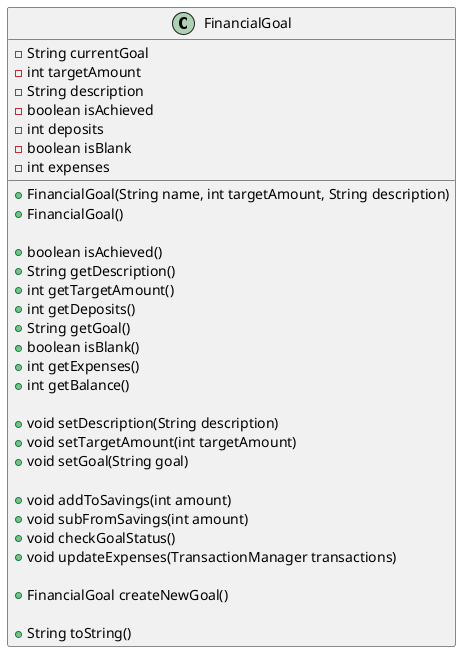 @startuml
    class FinancialGoal {
        - String currentGoal
        - int targetAmount
        - String description
        - boolean isAchieved
        - int deposits
        - boolean isBlank
        - int expenses

        + FinancialGoal(String name, int targetAmount, String description)
        + FinancialGoal()

        + boolean isAchieved()
        + String getDescription()
        + int getTargetAmount()
        + int getDeposits()
        + String getGoal()
        + boolean isBlank()
        + int getExpenses()
        + int getBalance()

        + void setDescription(String description)
        + void setTargetAmount(int targetAmount)
        + void setGoal(String goal)

        + void addToSavings(int amount)
        + void subFromSavings(int amount)
        + void checkGoalStatus()
        + void updateExpenses(TransactionManager transactions)

        + FinancialGoal createNewGoal()

        + String toString()
    }
@enduml